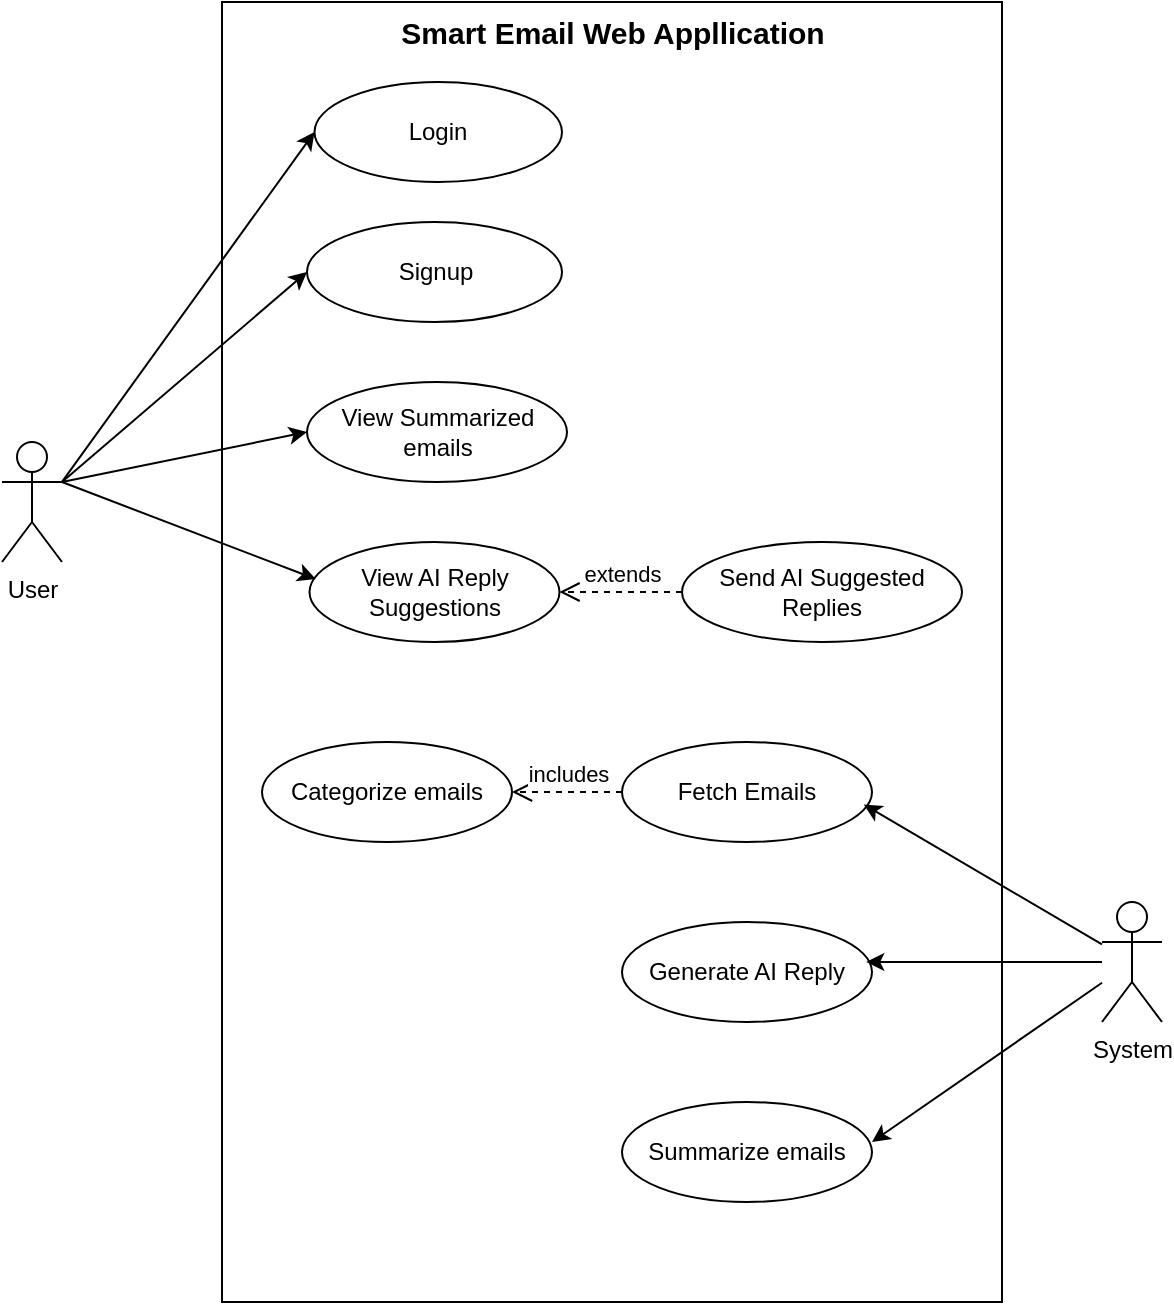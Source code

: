 <mxfile version="26.1.0">
  <diagram name="Page-1" id="0EnoeR63hosD8oPKJyMT">
    <mxGraphModel dx="1313" dy="761" grid="1" gridSize="10" guides="1" tooltips="1" connect="1" arrows="1" fold="1" page="1" pageScale="1" pageWidth="850" pageHeight="1100" math="0" shadow="0">
      <root>
        <mxCell id="0" />
        <mxCell id="1" parent="0" />
        <mxCell id="9IuPYIYa4n8VkR3qBBK9-1" value="" style="rounded=0;whiteSpace=wrap;html=1;" vertex="1" parent="1">
          <mxGeometry x="300" y="60" width="390" height="650" as="geometry" />
        </mxCell>
        <mxCell id="9IuPYIYa4n8VkR3qBBK9-2" value="User" style="shape=umlActor;verticalLabelPosition=bottom;verticalAlign=top;html=1;outlineConnect=0;" vertex="1" parent="1">
          <mxGeometry x="190" y="280" width="30" height="60" as="geometry" />
        </mxCell>
        <mxCell id="9IuPYIYa4n8VkR3qBBK9-4" value="Login" style="ellipse;whiteSpace=wrap;html=1;" vertex="1" parent="1">
          <mxGeometry x="346.25" y="100" width="123.75" height="50" as="geometry" />
        </mxCell>
        <mxCell id="9IuPYIYa4n8VkR3qBBK9-5" value="Signup" style="ellipse;whiteSpace=wrap;html=1;" vertex="1" parent="1">
          <mxGeometry x="342.5" y="170" width="127.5" height="50" as="geometry" />
        </mxCell>
        <mxCell id="9IuPYIYa4n8VkR3qBBK9-6" value="View Summarized emails" style="ellipse;whiteSpace=wrap;html=1;" vertex="1" parent="1">
          <mxGeometry x="342.5" y="250" width="130" height="50" as="geometry" />
        </mxCell>
        <mxCell id="9IuPYIYa4n8VkR3qBBK9-7" value="View AI Reply Suggestions" style="ellipse;whiteSpace=wrap;html=1;" vertex="1" parent="1">
          <mxGeometry x="343.75" y="330" width="125" height="50" as="geometry" />
        </mxCell>
        <mxCell id="9IuPYIYa4n8VkR3qBBK9-8" value="Send AI Suggested Replies" style="ellipse;whiteSpace=wrap;html=1;" vertex="1" parent="1">
          <mxGeometry x="530" y="330" width="140" height="50" as="geometry" />
        </mxCell>
        <mxCell id="9IuPYIYa4n8VkR3qBBK9-11" value="Fetch Emails" style="ellipse;whiteSpace=wrap;html=1;" vertex="1" parent="1">
          <mxGeometry x="500" y="430" width="125" height="50" as="geometry" />
        </mxCell>
        <mxCell id="9IuPYIYa4n8VkR3qBBK9-12" value="Generate AI Reply" style="ellipse;whiteSpace=wrap;html=1;" vertex="1" parent="1">
          <mxGeometry x="500" y="520" width="125" height="50" as="geometry" />
        </mxCell>
        <mxCell id="9IuPYIYa4n8VkR3qBBK9-13" value="Summarize emails" style="ellipse;whiteSpace=wrap;html=1;" vertex="1" parent="1">
          <mxGeometry x="500" y="610" width="125" height="50" as="geometry" />
        </mxCell>
        <mxCell id="9IuPYIYa4n8VkR3qBBK9-14" value="Categorize emails" style="ellipse;whiteSpace=wrap;html=1;" vertex="1" parent="1">
          <mxGeometry x="320" y="430" width="125" height="50" as="geometry" />
        </mxCell>
        <mxCell id="9IuPYIYa4n8VkR3qBBK9-15" value="System" style="shape=umlActor;verticalLabelPosition=bottom;verticalAlign=top;html=1;outlineConnect=0;" vertex="1" parent="1">
          <mxGeometry x="740" y="510" width="30" height="60" as="geometry" />
        </mxCell>
        <mxCell id="9IuPYIYa4n8VkR3qBBK9-16" value="extends" style="html=1;verticalAlign=bottom;endArrow=open;dashed=1;endSize=8;curved=0;rounded=0;exitX=0;exitY=0.5;exitDx=0;exitDy=0;" edge="1" parent="1" source="9IuPYIYa4n8VkR3qBBK9-8" target="9IuPYIYa4n8VkR3qBBK9-7">
          <mxGeometry relative="1" as="geometry">
            <mxPoint x="540" y="350" as="sourcePoint" />
            <mxPoint x="460" y="350" as="targetPoint" />
          </mxGeometry>
        </mxCell>
        <mxCell id="9IuPYIYa4n8VkR3qBBK9-17" value="includes" style="html=1;verticalAlign=bottom;endArrow=open;dashed=1;endSize=8;curved=0;rounded=0;exitX=0;exitY=0.5;exitDx=0;exitDy=0;entryX=1;entryY=0.5;entryDx=0;entryDy=0;" edge="1" parent="1" source="9IuPYIYa4n8VkR3qBBK9-11" target="9IuPYIYa4n8VkR3qBBK9-14">
          <mxGeometry relative="1" as="geometry">
            <mxPoint x="521" y="420" as="sourcePoint" />
            <mxPoint x="460" y="420" as="targetPoint" />
          </mxGeometry>
        </mxCell>
        <mxCell id="9IuPYIYa4n8VkR3qBBK9-22" value="" style="endArrow=classic;html=1;rounded=0;entryX=0.967;entryY=0.625;entryDx=0;entryDy=0;entryPerimeter=0;" edge="1" parent="1" source="9IuPYIYa4n8VkR3qBBK9-15" target="9IuPYIYa4n8VkR3qBBK9-11">
          <mxGeometry width="50" height="50" relative="1" as="geometry">
            <mxPoint x="520" y="490" as="sourcePoint" />
            <mxPoint x="570" y="440" as="targetPoint" />
          </mxGeometry>
        </mxCell>
        <mxCell id="9IuPYIYa4n8VkR3qBBK9-23" value="" style="endArrow=classic;html=1;rounded=0;entryX=0.977;entryY=0.4;entryDx=0;entryDy=0;entryPerimeter=0;" edge="1" parent="1" source="9IuPYIYa4n8VkR3qBBK9-15" target="9IuPYIYa4n8VkR3qBBK9-12">
          <mxGeometry width="50" height="50" relative="1" as="geometry">
            <mxPoint x="744" y="610" as="sourcePoint" />
            <mxPoint x="625" y="540" as="targetPoint" />
          </mxGeometry>
        </mxCell>
        <mxCell id="9IuPYIYa4n8VkR3qBBK9-24" value="" style="endArrow=classic;html=1;rounded=0;entryX=0.977;entryY=0.4;entryDx=0;entryDy=0;entryPerimeter=0;" edge="1" parent="1" source="9IuPYIYa4n8VkR3qBBK9-15">
          <mxGeometry width="50" height="50" relative="1" as="geometry">
            <mxPoint x="743" y="630" as="sourcePoint" />
            <mxPoint x="625" y="630" as="targetPoint" />
          </mxGeometry>
        </mxCell>
        <mxCell id="9IuPYIYa4n8VkR3qBBK9-25" value="" style="endArrow=classic;html=1;rounded=0;entryX=0;entryY=0.5;entryDx=0;entryDy=0;exitX=1;exitY=0.333;exitDx=0;exitDy=0;exitPerimeter=0;" edge="1" parent="1" source="9IuPYIYa4n8VkR3qBBK9-2" target="9IuPYIYa4n8VkR3qBBK9-4">
          <mxGeometry width="50" height="50" relative="1" as="geometry">
            <mxPoint x="289" y="220" as="sourcePoint" />
            <mxPoint x="170" y="150" as="targetPoint" />
          </mxGeometry>
        </mxCell>
        <mxCell id="9IuPYIYa4n8VkR3qBBK9-26" value="" style="endArrow=classic;html=1;rounded=0;entryX=0;entryY=0.5;entryDx=0;entryDy=0;" edge="1" parent="1" target="9IuPYIYa4n8VkR3qBBK9-5">
          <mxGeometry width="50" height="50" relative="1" as="geometry">
            <mxPoint x="220" y="300" as="sourcePoint" />
            <mxPoint x="356" y="135" as="targetPoint" />
          </mxGeometry>
        </mxCell>
        <mxCell id="9IuPYIYa4n8VkR3qBBK9-27" value="" style="endArrow=classic;html=1;rounded=0;entryX=0;entryY=0.5;entryDx=0;entryDy=0;" edge="1" parent="1" target="9IuPYIYa4n8VkR3qBBK9-6">
          <mxGeometry width="50" height="50" relative="1" as="geometry">
            <mxPoint x="220" y="300" as="sourcePoint" />
            <mxPoint x="366" y="145" as="targetPoint" />
          </mxGeometry>
        </mxCell>
        <mxCell id="9IuPYIYa4n8VkR3qBBK9-28" value="" style="endArrow=classic;html=1;rounded=0;entryX=0.025;entryY=0.371;entryDx=0;entryDy=0;entryPerimeter=0;" edge="1" parent="1" target="9IuPYIYa4n8VkR3qBBK9-7">
          <mxGeometry width="50" height="50" relative="1" as="geometry">
            <mxPoint x="220" y="300" as="sourcePoint" />
            <mxPoint x="353" y="285" as="targetPoint" />
          </mxGeometry>
        </mxCell>
        <mxCell id="9IuPYIYa4n8VkR3qBBK9-30" value="&lt;font style=&quot;font-size: 15px;&quot;&gt;&lt;b&gt;Smart Email Web Appllication&lt;/b&gt;&lt;/font&gt;" style="text;html=1;align=center;verticalAlign=middle;whiteSpace=wrap;rounded=0;" vertex="1" parent="1">
          <mxGeometry x="377.5" y="60" width="235" height="30" as="geometry" />
        </mxCell>
      </root>
    </mxGraphModel>
  </diagram>
</mxfile>
